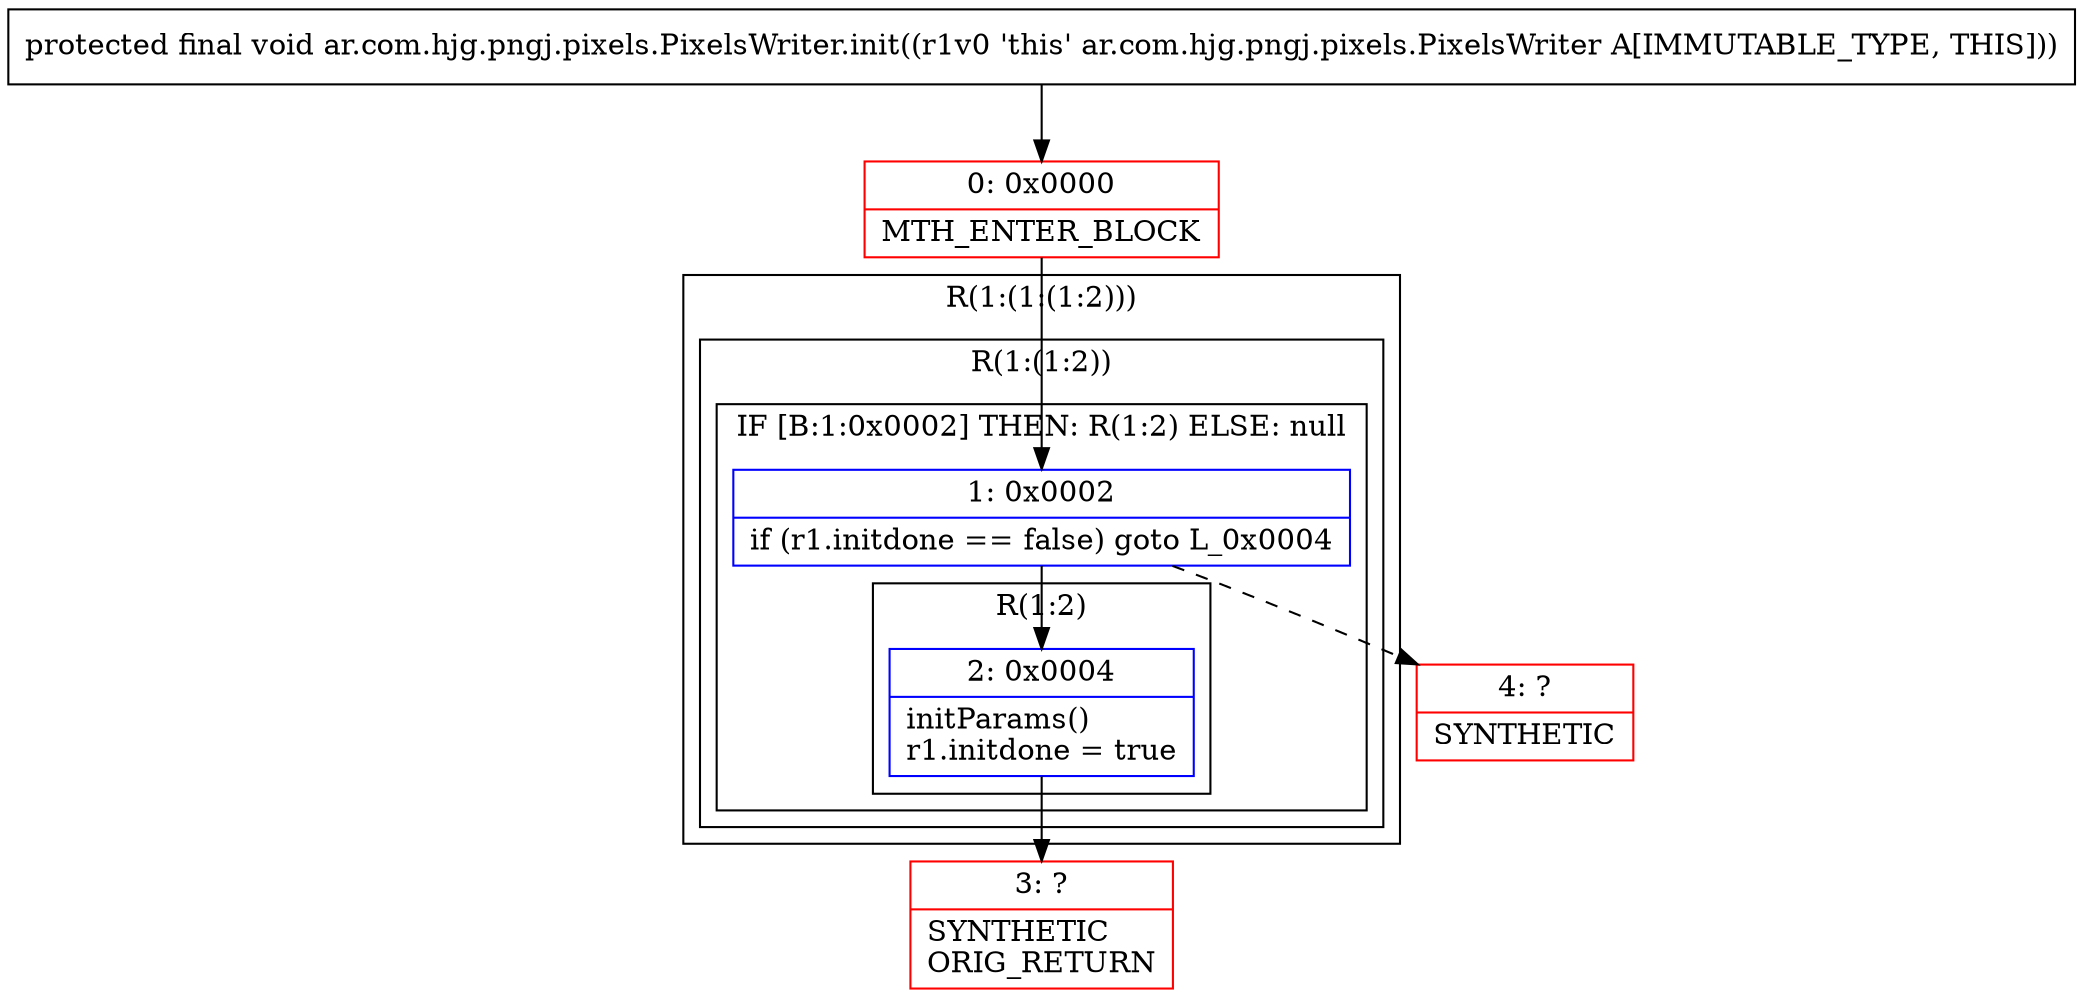 digraph "CFG forar.com.hjg.pngj.pixels.PixelsWriter.init()V" {
subgraph cluster_Region_1988465632 {
label = "R(1:(1:(1:2)))";
node [shape=record,color=blue];
subgraph cluster_Region_761965053 {
label = "R(1:(1:2))";
node [shape=record,color=blue];
subgraph cluster_IfRegion_131150656 {
label = "IF [B:1:0x0002] THEN: R(1:2) ELSE: null";
node [shape=record,color=blue];
Node_1 [shape=record,label="{1\:\ 0x0002|if (r1.initdone == false) goto L_0x0004\l}"];
subgraph cluster_Region_1845873650 {
label = "R(1:2)";
node [shape=record,color=blue];
Node_2 [shape=record,label="{2\:\ 0x0004|initParams()\lr1.initdone = true\l}"];
}
}
}
}
Node_0 [shape=record,color=red,label="{0\:\ 0x0000|MTH_ENTER_BLOCK\l}"];
Node_3 [shape=record,color=red,label="{3\:\ ?|SYNTHETIC\lORIG_RETURN\l}"];
Node_4 [shape=record,color=red,label="{4\:\ ?|SYNTHETIC\l}"];
MethodNode[shape=record,label="{protected final void ar.com.hjg.pngj.pixels.PixelsWriter.init((r1v0 'this' ar.com.hjg.pngj.pixels.PixelsWriter A[IMMUTABLE_TYPE, THIS])) }"];
MethodNode -> Node_0;
Node_1 -> Node_2;
Node_1 -> Node_4[style=dashed];
Node_2 -> Node_3;
Node_0 -> Node_1;
}


